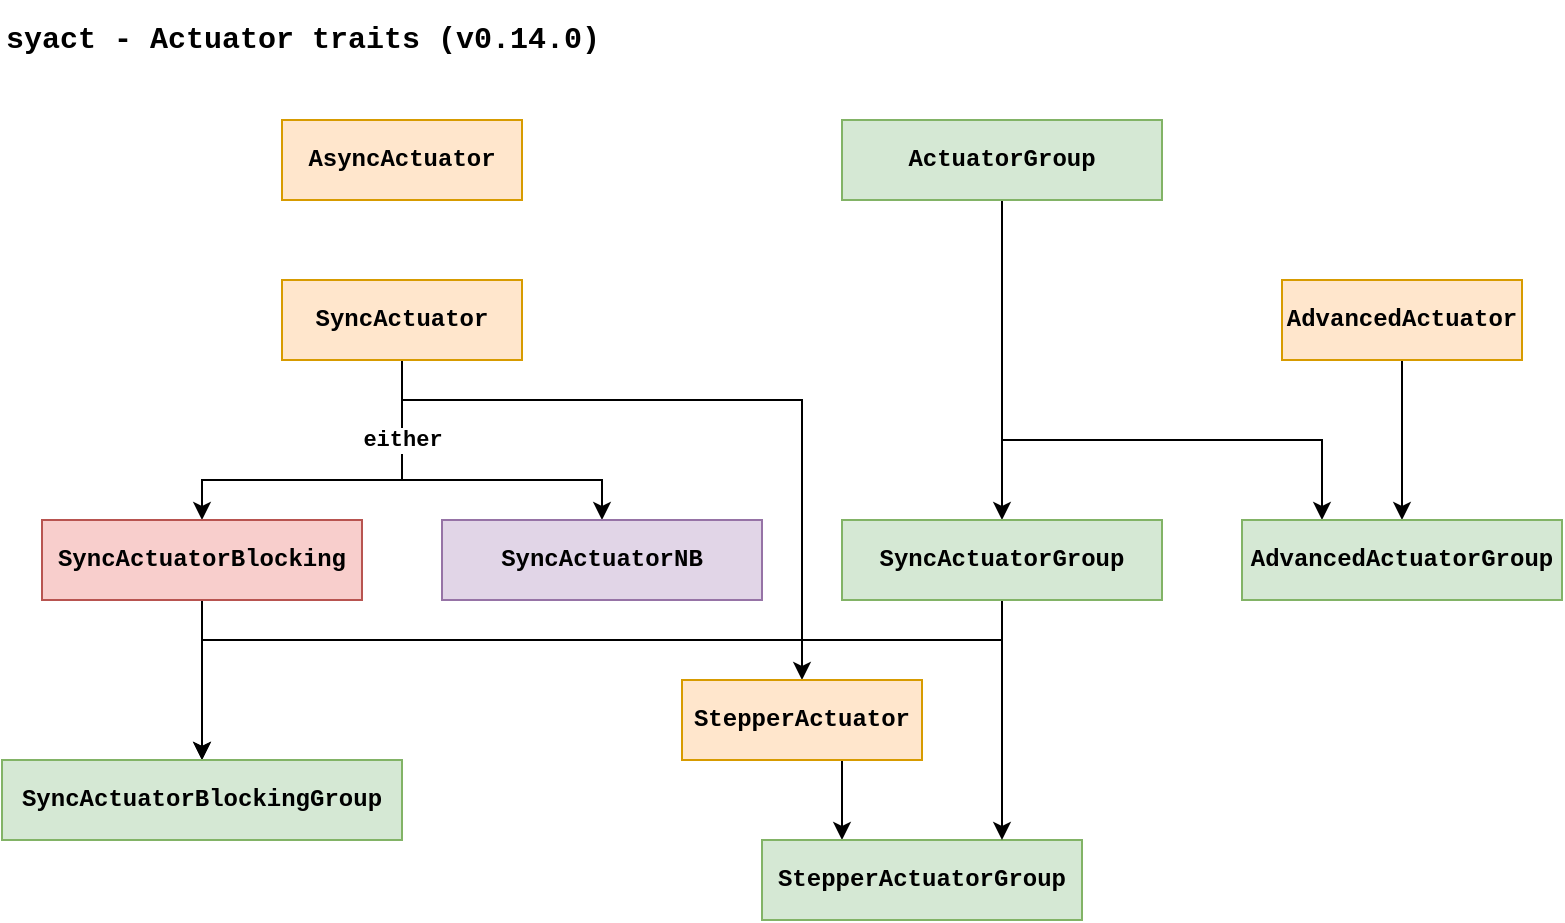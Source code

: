 <mxfile version="24.7.8">
  <diagram name="Seite-1" id="5sJTAsk7MfTJRoiNSE8s">
    <mxGraphModel dx="1728" dy="1003" grid="1" gridSize="10" guides="1" tooltips="1" connect="1" arrows="1" fold="1" page="1" pageScale="1" pageWidth="827" pageHeight="1169" math="0" shadow="0">
      <root>
        <mxCell id="0" />
        <mxCell id="1" parent="0" />
        <mxCell id="i8m2Baq9iSb70j3OWXeA-14" style="edgeStyle=orthogonalEdgeStyle;rounded=0;orthogonalLoop=1;jettySize=auto;html=1;entryX=0.5;entryY=0;entryDx=0;entryDy=0;" parent="1" source="i8m2Baq9iSb70j3OWXeA-9" target="i8m2Baq9iSb70j3OWXeA-11" edge="1">
          <mxGeometry relative="1" as="geometry">
            <Array as="points">
              <mxPoint x="220" y="260" />
              <mxPoint x="120" y="260" />
            </Array>
          </mxGeometry>
        </mxCell>
        <mxCell id="i8m2Baq9iSb70j3OWXeA-16" style="edgeStyle=orthogonalEdgeStyle;rounded=0;orthogonalLoop=1;jettySize=auto;html=1;entryX=0.5;entryY=0;entryDx=0;entryDy=0;" parent="1" source="i8m2Baq9iSb70j3OWXeA-9" target="i8m2Baq9iSb70j3OWXeA-13" edge="1">
          <mxGeometry relative="1" as="geometry">
            <Array as="points">
              <mxPoint x="220" y="260" />
              <mxPoint x="320" y="260" />
            </Array>
          </mxGeometry>
        </mxCell>
        <mxCell id="i8m2Baq9iSb70j3OWXeA-18" value="either" style="edgeLabel;html=1;align=center;verticalAlign=middle;resizable=0;points=[];fontFamily=Courier New;fontStyle=1" parent="i8m2Baq9iSb70j3OWXeA-16" vertex="1" connectable="0">
          <mxGeometry x="-0.227" y="-2" relative="1" as="geometry">
            <mxPoint x="-10" y="-22" as="offset" />
          </mxGeometry>
        </mxCell>
        <mxCell id="4LysivoQMQaz0-7sHc5p-4" style="edgeStyle=orthogonalEdgeStyle;rounded=0;orthogonalLoop=1;jettySize=auto;html=1;entryX=0.5;entryY=0;entryDx=0;entryDy=0;" edge="1" parent="1" source="i8m2Baq9iSb70j3OWXeA-9" target="4LysivoQMQaz0-7sHc5p-3">
          <mxGeometry relative="1" as="geometry">
            <Array as="points">
              <mxPoint x="220" y="220" />
              <mxPoint x="420" y="220" />
            </Array>
          </mxGeometry>
        </mxCell>
        <mxCell id="i8m2Baq9iSb70j3OWXeA-9" value="SyncActuator" style="rounded=0;whiteSpace=wrap;html=1;fontFamily=Courier New;fontStyle=1;fillColor=#ffe6cc;strokeColor=#d79b00;" parent="1" vertex="1">
          <mxGeometry x="160" y="160" width="120" height="40" as="geometry" />
        </mxCell>
        <mxCell id="4LysivoQMQaz0-7sHc5p-13" style="edgeStyle=orthogonalEdgeStyle;rounded=0;orthogonalLoop=1;jettySize=auto;html=1;entryX=0.5;entryY=0;entryDx=0;entryDy=0;" edge="1" parent="1" source="i8m2Baq9iSb70j3OWXeA-11" target="4LysivoQMQaz0-7sHc5p-12">
          <mxGeometry relative="1" as="geometry" />
        </mxCell>
        <mxCell id="i8m2Baq9iSb70j3OWXeA-11" value="SyncActuatorBlocking" style="rounded=0;whiteSpace=wrap;html=1;fontFamily=Courier New;fontStyle=1;fillColor=#f8cecc;strokeColor=#b85450;" parent="1" vertex="1">
          <mxGeometry x="40" y="280" width="160" height="40" as="geometry" />
        </mxCell>
        <mxCell id="i8m2Baq9iSb70j3OWXeA-13" value="SyncActuatorNB" style="rounded=0;whiteSpace=wrap;html=1;fontFamily=Courier New;fontStyle=1;fillColor=#e1d5e7;strokeColor=#9673a6;" parent="1" vertex="1">
          <mxGeometry x="240" y="280" width="160" height="40" as="geometry" />
        </mxCell>
        <mxCell id="kYIR0LsXEl2sS22cFi04-1" value="AsyncActuator" style="rounded=0;whiteSpace=wrap;html=1;fontFamily=Courier New;fontStyle=1;fillColor=#ffe6cc;strokeColor=#d79b00;" parent="1" vertex="1">
          <mxGeometry x="160" y="80" width="120" height="40" as="geometry" />
        </mxCell>
        <mxCell id="4LysivoQMQaz0-7sHc5p-10" style="edgeStyle=orthogonalEdgeStyle;rounded=0;orthogonalLoop=1;jettySize=auto;html=1;entryX=0.5;entryY=0;entryDx=0;entryDy=0;" edge="1" parent="1" source="4LysivoQMQaz0-7sHc5p-1" target="4LysivoQMQaz0-7sHc5p-7">
          <mxGeometry relative="1" as="geometry" />
        </mxCell>
        <mxCell id="4LysivoQMQaz0-7sHc5p-16" style="edgeStyle=orthogonalEdgeStyle;rounded=0;orthogonalLoop=1;jettySize=auto;html=1;entryX=0.25;entryY=0;entryDx=0;entryDy=0;" edge="1" parent="1" source="4LysivoQMQaz0-7sHc5p-1" target="4LysivoQMQaz0-7sHc5p-11">
          <mxGeometry relative="1" as="geometry">
            <mxPoint x="720" y="280" as="targetPoint" />
            <Array as="points">
              <mxPoint x="520" y="240" />
              <mxPoint x="680" y="240" />
            </Array>
          </mxGeometry>
        </mxCell>
        <mxCell id="4LysivoQMQaz0-7sHc5p-1" value="ActuatorGroup" style="rounded=0;whiteSpace=wrap;html=1;fontFamily=Courier New;fontStyle=1;fillColor=#d5e8d4;strokeColor=#82b366;" vertex="1" parent="1">
          <mxGeometry x="440" y="80" width="160" height="40" as="geometry" />
        </mxCell>
        <mxCell id="4LysivoQMQaz0-7sHc5p-18" style="edgeStyle=orthogonalEdgeStyle;rounded=0;orthogonalLoop=1;jettySize=auto;html=1;entryX=0.5;entryY=0;entryDx=0;entryDy=0;" edge="1" parent="1" source="4LysivoQMQaz0-7sHc5p-2" target="4LysivoQMQaz0-7sHc5p-11">
          <mxGeometry relative="1" as="geometry" />
        </mxCell>
        <mxCell id="4LysivoQMQaz0-7sHc5p-2" value="AdvancedActuator" style="rounded=0;whiteSpace=wrap;html=1;fontFamily=Courier New;fontStyle=1;fillColor=#ffe6cc;strokeColor=#d79b00;" vertex="1" parent="1">
          <mxGeometry x="660" y="160" width="120" height="40" as="geometry" />
        </mxCell>
        <mxCell id="4LysivoQMQaz0-7sHc5p-17" style="edgeStyle=orthogonalEdgeStyle;rounded=0;orthogonalLoop=1;jettySize=auto;html=1;entryX=0.25;entryY=0;entryDx=0;entryDy=0;" edge="1" parent="1" source="4LysivoQMQaz0-7sHc5p-3" target="4LysivoQMQaz0-7sHc5p-6">
          <mxGeometry relative="1" as="geometry">
            <Array as="points">
              <mxPoint x="440" y="410" />
              <mxPoint x="440" y="410" />
            </Array>
          </mxGeometry>
        </mxCell>
        <mxCell id="4LysivoQMQaz0-7sHc5p-3" value="StepperActuator" style="rounded=0;whiteSpace=wrap;html=1;fontFamily=Courier New;fontStyle=1;fillColor=#ffe6cc;strokeColor=#d79b00;" vertex="1" parent="1">
          <mxGeometry x="360" y="360" width="120" height="40" as="geometry" />
        </mxCell>
        <mxCell id="4LysivoQMQaz0-7sHc5p-6" value="StepperActuatorGroup" style="rounded=0;whiteSpace=wrap;html=1;fontFamily=Courier New;fontStyle=1;fillColor=#d5e8d4;strokeColor=#82b366;" vertex="1" parent="1">
          <mxGeometry x="400" y="440" width="160" height="40" as="geometry" />
        </mxCell>
        <mxCell id="4LysivoQMQaz0-7sHc5p-8" style="edgeStyle=orthogonalEdgeStyle;rounded=0;orthogonalLoop=1;jettySize=auto;html=1;" edge="1" parent="1" source="4LysivoQMQaz0-7sHc5p-7">
          <mxGeometry relative="1" as="geometry">
            <mxPoint x="520" y="440" as="targetPoint" />
            <Array as="points">
              <mxPoint x="520" y="440" />
            </Array>
          </mxGeometry>
        </mxCell>
        <mxCell id="4LysivoQMQaz0-7sHc5p-14" style="edgeStyle=orthogonalEdgeStyle;rounded=0;orthogonalLoop=1;jettySize=auto;html=1;entryX=0.5;entryY=0;entryDx=0;entryDy=0;" edge="1" parent="1" source="4LysivoQMQaz0-7sHc5p-7" target="4LysivoQMQaz0-7sHc5p-12">
          <mxGeometry relative="1" as="geometry">
            <Array as="points">
              <mxPoint x="520" y="340" />
              <mxPoint x="120" y="340" />
            </Array>
          </mxGeometry>
        </mxCell>
        <mxCell id="4LysivoQMQaz0-7sHc5p-7" value="SyncActuatorGroup" style="rounded=0;whiteSpace=wrap;html=1;fontFamily=Courier New;fontStyle=1;fillColor=#d5e8d4;strokeColor=#82b366;" vertex="1" parent="1">
          <mxGeometry x="440" y="280" width="160" height="40" as="geometry" />
        </mxCell>
        <mxCell id="4LysivoQMQaz0-7sHc5p-11" value="AdvancedActuatorGroup" style="rounded=0;whiteSpace=wrap;html=1;fontFamily=Courier New;fontStyle=1;fillColor=#d5e8d4;strokeColor=#82b366;" vertex="1" parent="1">
          <mxGeometry x="640" y="280" width="160" height="40" as="geometry" />
        </mxCell>
        <mxCell id="4LysivoQMQaz0-7sHc5p-12" value="SyncActuatorBlockingGroup" style="rounded=0;whiteSpace=wrap;html=1;fontFamily=Courier New;fontStyle=1;fillColor=#d5e8d4;strokeColor=#82b366;" vertex="1" parent="1">
          <mxGeometry x="20" y="400" width="200" height="40" as="geometry" />
        </mxCell>
        <mxCell id="4LysivoQMQaz0-7sHc5p-19" value="&lt;font face=&quot;Courier New&quot;&gt;&lt;span style=&quot;font-size: 15px;&quot;&gt;&lt;b&gt;syact - Actuator traits (v0.14.0)&lt;/b&gt;&lt;/span&gt;&lt;/font&gt;" style="text;html=1;align=left;verticalAlign=middle;whiteSpace=wrap;rounded=0;" vertex="1" parent="1">
          <mxGeometry x="20" y="20" width="360" height="40" as="geometry" />
        </mxCell>
      </root>
    </mxGraphModel>
  </diagram>
</mxfile>
